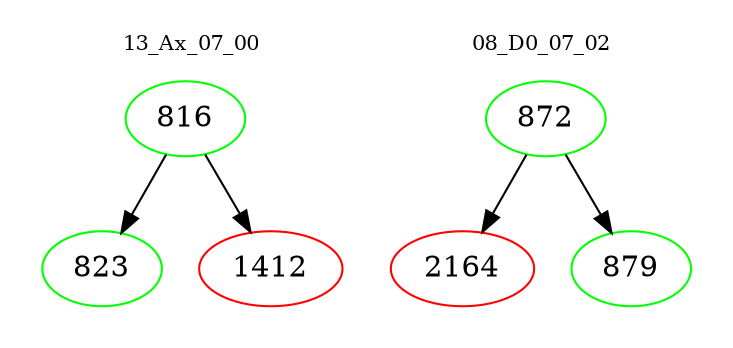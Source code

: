 digraph{
subgraph cluster_0 {
color = white
label = "13_Ax_07_00";
fontsize=10;
T0_816 [label="816", color="green"]
T0_816 -> T0_823 [color="black"]
T0_823 [label="823", color="green"]
T0_816 -> T0_1412 [color="black"]
T0_1412 [label="1412", color="red"]
}
subgraph cluster_1 {
color = white
label = "08_D0_07_02";
fontsize=10;
T1_872 [label="872", color="green"]
T1_872 -> T1_2164 [color="black"]
T1_2164 [label="2164", color="red"]
T1_872 -> T1_879 [color="black"]
T1_879 [label="879", color="green"]
}
}
